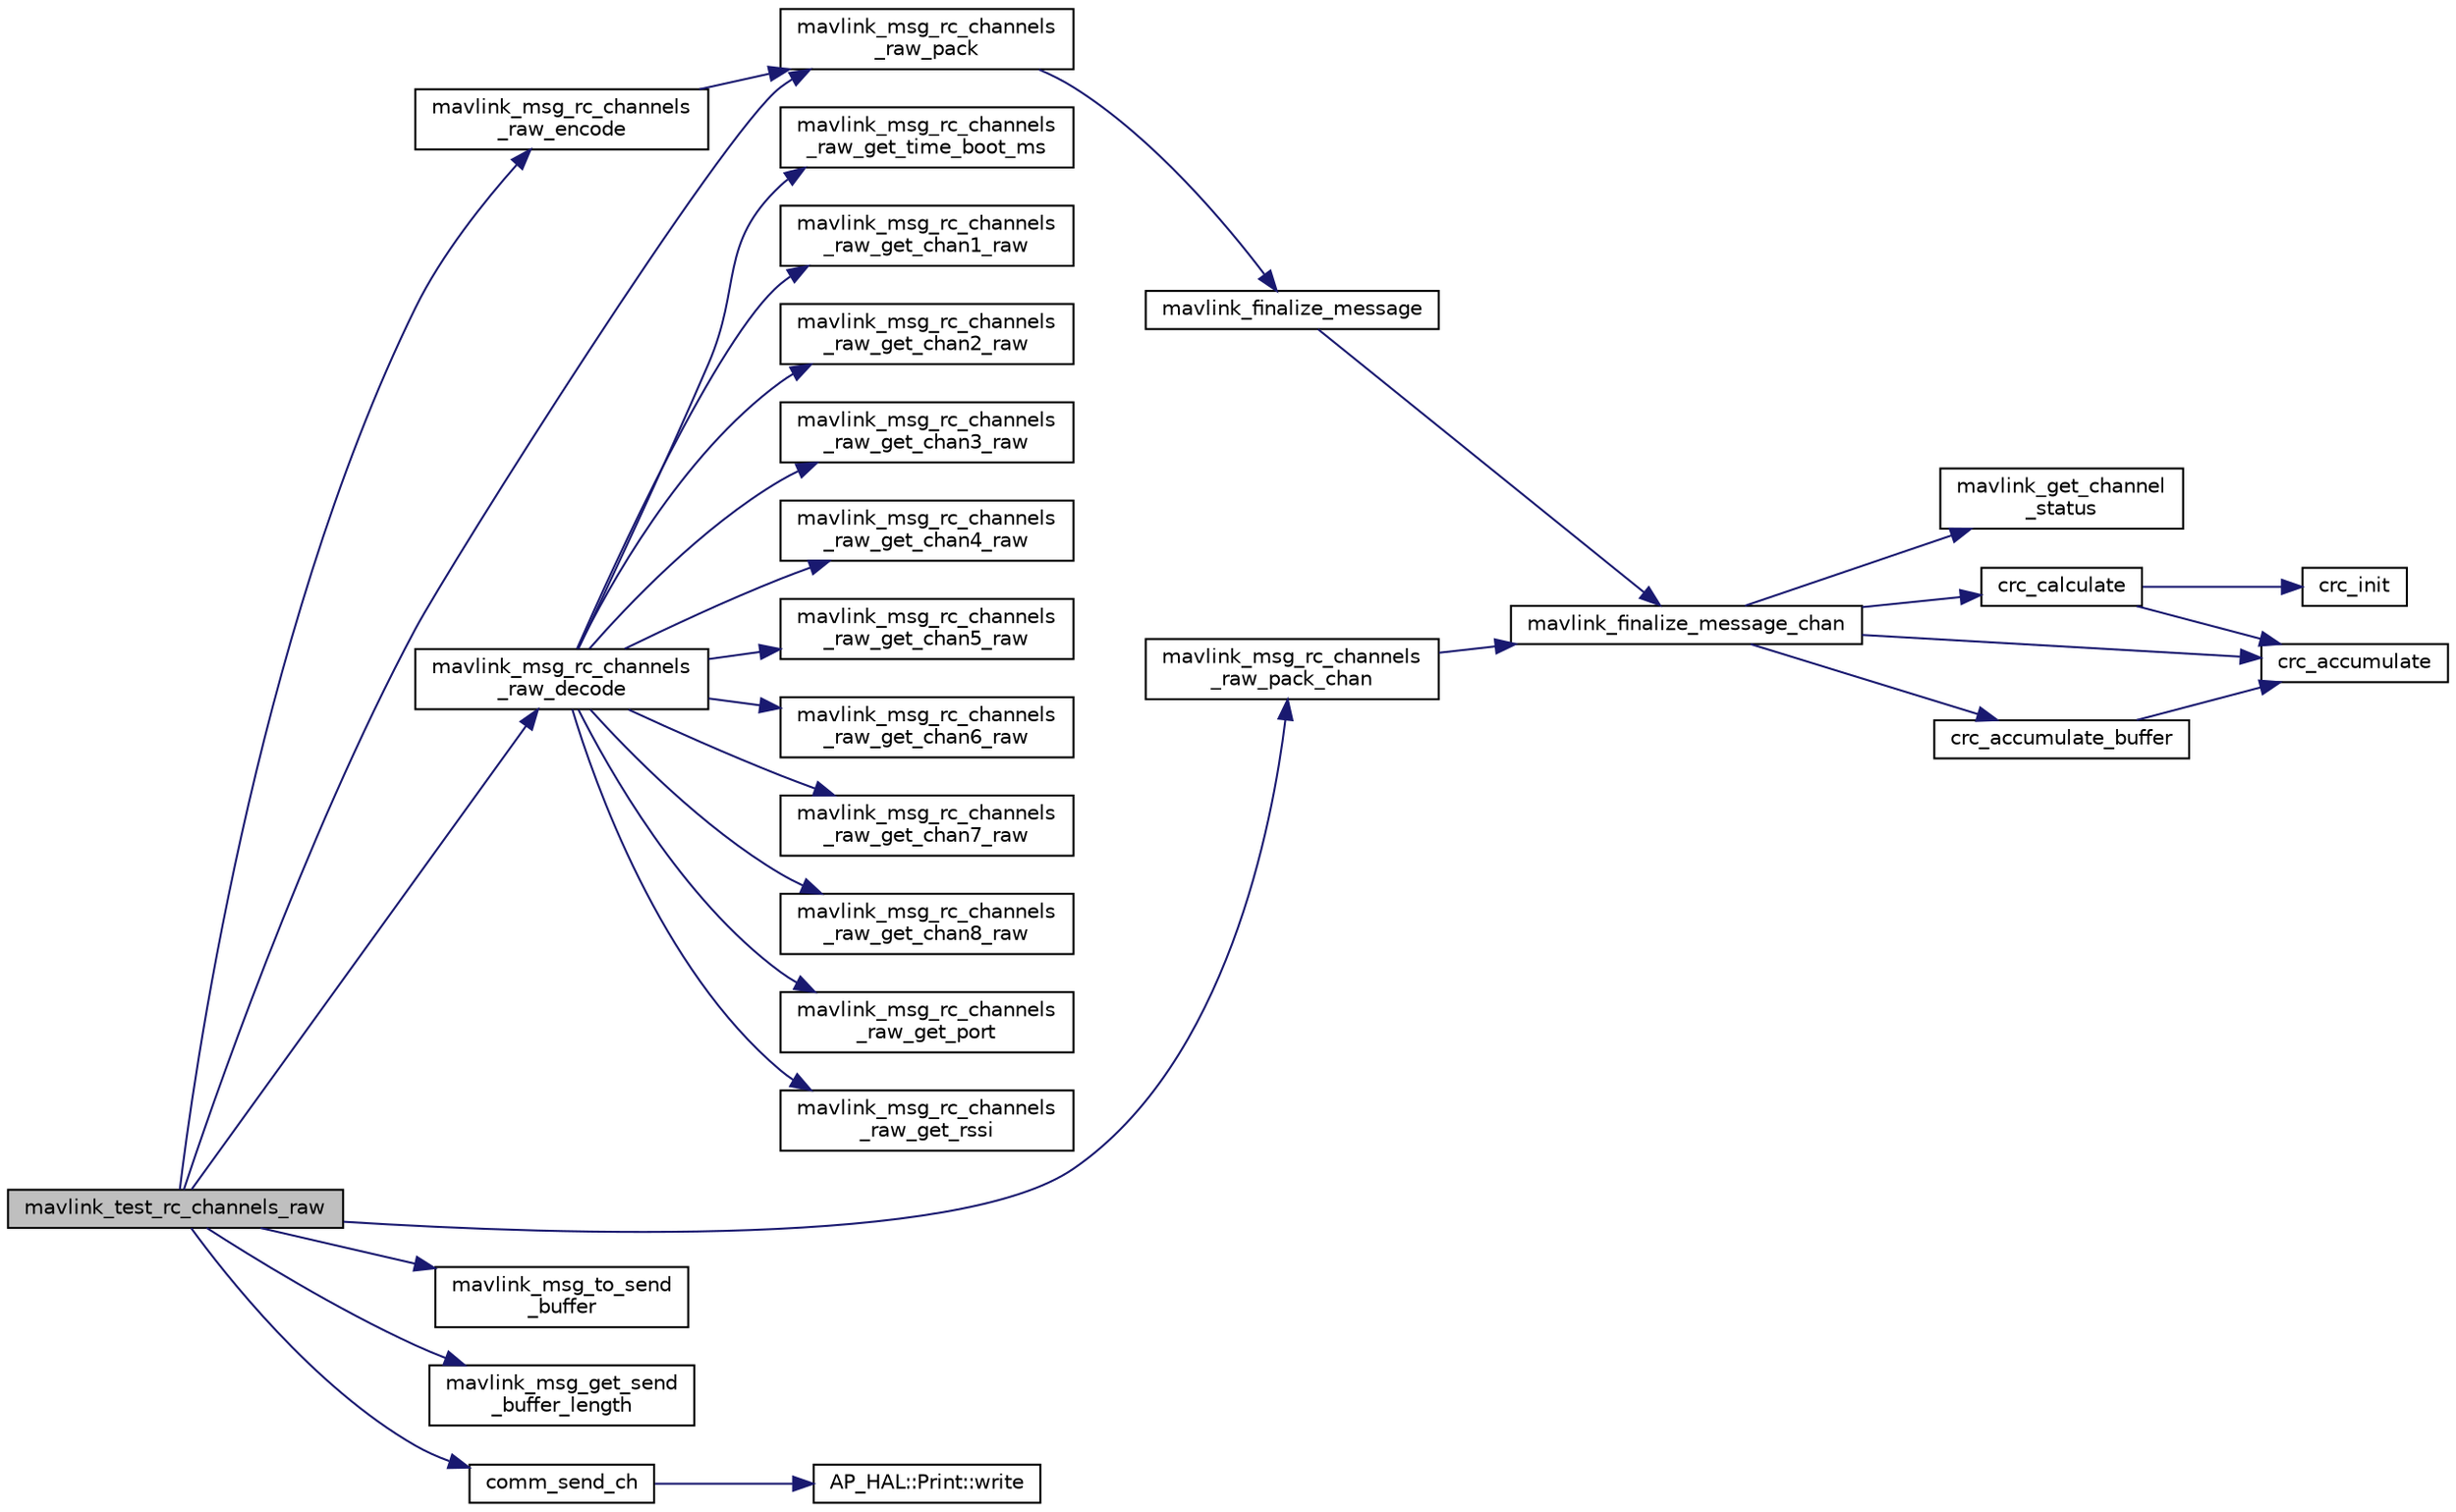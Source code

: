 digraph "mavlink_test_rc_channels_raw"
{
 // INTERACTIVE_SVG=YES
  edge [fontname="Helvetica",fontsize="10",labelfontname="Helvetica",labelfontsize="10"];
  node [fontname="Helvetica",fontsize="10",shape=record];
  rankdir="LR";
  Node1 [label="mavlink_test_rc_channels_raw",height=0.2,width=0.4,color="black", fillcolor="grey75", style="filled", fontcolor="black"];
  Node1 -> Node2 [color="midnightblue",fontsize="10",style="solid",fontname="Helvetica"];
  Node2 [label="mavlink_msg_rc_channels\l_raw_encode",height=0.2,width=0.4,color="black", fillcolor="white", style="filled",URL="$mavlink__msg__rc__channels__raw_8h.html#ae84c32a2251a159ea777a0d0f165d7d2",tooltip="Encode a rc_channels_raw struct. "];
  Node2 -> Node3 [color="midnightblue",fontsize="10",style="solid",fontname="Helvetica"];
  Node3 [label="mavlink_msg_rc_channels\l_raw_pack",height=0.2,width=0.4,color="black", fillcolor="white", style="filled",URL="$mavlink__msg__rc__channels__raw_8h.html#aa8043af6c4da98aebcdbb52053f6d2fb",tooltip="Pack a rc_channels_raw message. "];
  Node3 -> Node4 [color="midnightblue",fontsize="10",style="solid",fontname="Helvetica"];
  Node4 [label="mavlink_finalize_message",height=0.2,width=0.4,color="black", fillcolor="white", style="filled",URL="$mavlink__helpers_8h.html#af3bea083c5ec83f5b6570b2bd4a817d0",tooltip="Finalize a MAVLink message with MAVLINK_COMM_0 as default channel. "];
  Node4 -> Node5 [color="midnightblue",fontsize="10",style="solid",fontname="Helvetica"];
  Node5 [label="mavlink_finalize_message_chan",height=0.2,width=0.4,color="black", fillcolor="white", style="filled",URL="$mavlink__helpers_8h.html#aa66131138fc02101dcc73b4b556ab422",tooltip="Finalize a MAVLink message with channel assignment. "];
  Node5 -> Node6 [color="midnightblue",fontsize="10",style="solid",fontname="Helvetica"];
  Node6 [label="mavlink_get_channel\l_status",height=0.2,width=0.4,color="black", fillcolor="white", style="filled",URL="$mavlink__helpers_8h.html#ac006d308067f48514ca5c0cf0b046c28"];
  Node5 -> Node7 [color="midnightblue",fontsize="10",style="solid",fontname="Helvetica"];
  Node7 [label="crc_calculate",height=0.2,width=0.4,color="black", fillcolor="white", style="filled",URL="$checksum_8h.html#ab4264eb7b9e22aabb5cc3191bce35f4c",tooltip="Calculates the X.25 checksum on a byte buffer. "];
  Node7 -> Node8 [color="midnightblue",fontsize="10",style="solid",fontname="Helvetica"];
  Node8 [label="crc_init",height=0.2,width=0.4,color="black", fillcolor="white", style="filled",URL="$checksum_8h.html#aee738f6e20d31b027afdd966c79befae",tooltip="Initiliaze the buffer for the X.25 CRC. "];
  Node7 -> Node9 [color="midnightblue",fontsize="10",style="solid",fontname="Helvetica"];
  Node9 [label="crc_accumulate",height=0.2,width=0.4,color="black", fillcolor="white", style="filled",URL="$checksum_8h.html#ade2bbc31cd3b5b6d839556f56de61957",tooltip="Accumulate the X.25 CRC by adding one char at a time. "];
  Node5 -> Node10 [color="midnightblue",fontsize="10",style="solid",fontname="Helvetica"];
  Node10 [label="crc_accumulate_buffer",height=0.2,width=0.4,color="black", fillcolor="white", style="filled",URL="$checksum_8h.html#abcbaa800e8fcbcdf9bb48168657fbefd",tooltip="Accumulate the X.25 CRC by adding an array of bytes. "];
  Node10 -> Node9 [color="midnightblue",fontsize="10",style="solid",fontname="Helvetica"];
  Node5 -> Node9 [color="midnightblue",fontsize="10",style="solid",fontname="Helvetica"];
  Node1 -> Node11 [color="midnightblue",fontsize="10",style="solid",fontname="Helvetica"];
  Node11 [label="mavlink_msg_rc_channels\l_raw_decode",height=0.2,width=0.4,color="black", fillcolor="white", style="filled",URL="$mavlink__msg__rc__channels__raw_8h.html#a41084e38aeac8979aa9fa0d6668047b2",tooltip="Decode a rc_channels_raw message into a struct. "];
  Node11 -> Node12 [color="midnightblue",fontsize="10",style="solid",fontname="Helvetica"];
  Node12 [label="mavlink_msg_rc_channels\l_raw_get_time_boot_ms",height=0.2,width=0.4,color="black", fillcolor="white", style="filled",URL="$mavlink__msg__rc__channels__raw_8h.html#ad693f40f0a5061c4850a20de6bd6e7d7",tooltip="Send a rc_channels_raw message. "];
  Node11 -> Node13 [color="midnightblue",fontsize="10",style="solid",fontname="Helvetica"];
  Node13 [label="mavlink_msg_rc_channels\l_raw_get_chan1_raw",height=0.2,width=0.4,color="black", fillcolor="white", style="filled",URL="$mavlink__msg__rc__channels__raw_8h.html#aceaec630477389dfe3f78ebff2a14f20",tooltip="Get field chan1_raw from rc_channels_raw message. "];
  Node11 -> Node14 [color="midnightblue",fontsize="10",style="solid",fontname="Helvetica"];
  Node14 [label="mavlink_msg_rc_channels\l_raw_get_chan2_raw",height=0.2,width=0.4,color="black", fillcolor="white", style="filled",URL="$mavlink__msg__rc__channels__raw_8h.html#a391d3b50ceec89a7b01ecbe9aaa8b98b",tooltip="Get field chan2_raw from rc_channels_raw message. "];
  Node11 -> Node15 [color="midnightblue",fontsize="10",style="solid",fontname="Helvetica"];
  Node15 [label="mavlink_msg_rc_channels\l_raw_get_chan3_raw",height=0.2,width=0.4,color="black", fillcolor="white", style="filled",URL="$mavlink__msg__rc__channels__raw_8h.html#afe3fa0fedcdf2706261bbf23b65b5394",tooltip="Get field chan3_raw from rc_channels_raw message. "];
  Node11 -> Node16 [color="midnightblue",fontsize="10",style="solid",fontname="Helvetica"];
  Node16 [label="mavlink_msg_rc_channels\l_raw_get_chan4_raw",height=0.2,width=0.4,color="black", fillcolor="white", style="filled",URL="$mavlink__msg__rc__channels__raw_8h.html#ac1b226ec2f03f5c3fa487bcee19c37d0",tooltip="Get field chan4_raw from rc_channels_raw message. "];
  Node11 -> Node17 [color="midnightblue",fontsize="10",style="solid",fontname="Helvetica"];
  Node17 [label="mavlink_msg_rc_channels\l_raw_get_chan5_raw",height=0.2,width=0.4,color="black", fillcolor="white", style="filled",URL="$mavlink__msg__rc__channels__raw_8h.html#a167a324d94485dbb30613f773c31d0a8",tooltip="Get field chan5_raw from rc_channels_raw message. "];
  Node11 -> Node18 [color="midnightblue",fontsize="10",style="solid",fontname="Helvetica"];
  Node18 [label="mavlink_msg_rc_channels\l_raw_get_chan6_raw",height=0.2,width=0.4,color="black", fillcolor="white", style="filled",URL="$mavlink__msg__rc__channels__raw_8h.html#a1e4f4dc6ddcb0f5ff45fdf08daf15d62",tooltip="Get field chan6_raw from rc_channels_raw message. "];
  Node11 -> Node19 [color="midnightblue",fontsize="10",style="solid",fontname="Helvetica"];
  Node19 [label="mavlink_msg_rc_channels\l_raw_get_chan7_raw",height=0.2,width=0.4,color="black", fillcolor="white", style="filled",URL="$mavlink__msg__rc__channels__raw_8h.html#a6fb3dcede886bdf7ae4e2d154eb19d08",tooltip="Get field chan7_raw from rc_channels_raw message. "];
  Node11 -> Node20 [color="midnightblue",fontsize="10",style="solid",fontname="Helvetica"];
  Node20 [label="mavlink_msg_rc_channels\l_raw_get_chan8_raw",height=0.2,width=0.4,color="black", fillcolor="white", style="filled",URL="$mavlink__msg__rc__channels__raw_8h.html#a0c445501ac705b6ae6989229d6973504",tooltip="Get field chan8_raw from rc_channels_raw message. "];
  Node11 -> Node21 [color="midnightblue",fontsize="10",style="solid",fontname="Helvetica"];
  Node21 [label="mavlink_msg_rc_channels\l_raw_get_port",height=0.2,width=0.4,color="black", fillcolor="white", style="filled",URL="$mavlink__msg__rc__channels__raw_8h.html#afe2eb737a8e85d3698655013d248afce",tooltip="Get field port from rc_channels_raw message. "];
  Node11 -> Node22 [color="midnightblue",fontsize="10",style="solid",fontname="Helvetica"];
  Node22 [label="mavlink_msg_rc_channels\l_raw_get_rssi",height=0.2,width=0.4,color="black", fillcolor="white", style="filled",URL="$mavlink__msg__rc__channels__raw_8h.html#a0dfa60c3ab4d510c81d2b7af34ed100a",tooltip="Get field rssi from rc_channels_raw message. "];
  Node1 -> Node3 [color="midnightblue",fontsize="10",style="solid",fontname="Helvetica"];
  Node1 -> Node23 [color="midnightblue",fontsize="10",style="solid",fontname="Helvetica"];
  Node23 [label="mavlink_msg_rc_channels\l_raw_pack_chan",height=0.2,width=0.4,color="black", fillcolor="white", style="filled",URL="$mavlink__msg__rc__channels__raw_8h.html#ad20b798d6025d8d25ff6d7561f89d8dc",tooltip="Pack a rc_channels_raw message on a channel. "];
  Node23 -> Node5 [color="midnightblue",fontsize="10",style="solid",fontname="Helvetica"];
  Node1 -> Node24 [color="midnightblue",fontsize="10",style="solid",fontname="Helvetica"];
  Node24 [label="mavlink_msg_to_send\l_buffer",height=0.2,width=0.4,color="black", fillcolor="white", style="filled",URL="$mavlink__helpers_8h.html#afea0a9befa84822fd62c2899ea0d849e",tooltip="Pack a message to send it over a serial byte stream. "];
  Node1 -> Node25 [color="midnightblue",fontsize="10",style="solid",fontname="Helvetica"];
  Node25 [label="mavlink_msg_get_send\l_buffer_length",height=0.2,width=0.4,color="black", fillcolor="white", style="filled",URL="$protocol_8h.html#aa86c08f27aabb7a2e12a67f189f590c8",tooltip="Get the required buffer size for this message. "];
  Node1 -> Node26 [color="midnightblue",fontsize="10",style="solid",fontname="Helvetica"];
  Node26 [label="comm_send_ch",height=0.2,width=0.4,color="black", fillcolor="white", style="filled",URL="$GCS__MAVLink_8h.html#ab753873a1ee10adedd0ce246311468f8"];
  Node26 -> Node27 [color="midnightblue",fontsize="10",style="solid",fontname="Helvetica"];
  Node27 [label="AP_HAL::Print::write",height=0.2,width=0.4,color="black", fillcolor="white", style="filled",URL="$classAP__HAL_1_1Print.html#acc65391952a43334f8f5c9bef341f501"];
}
